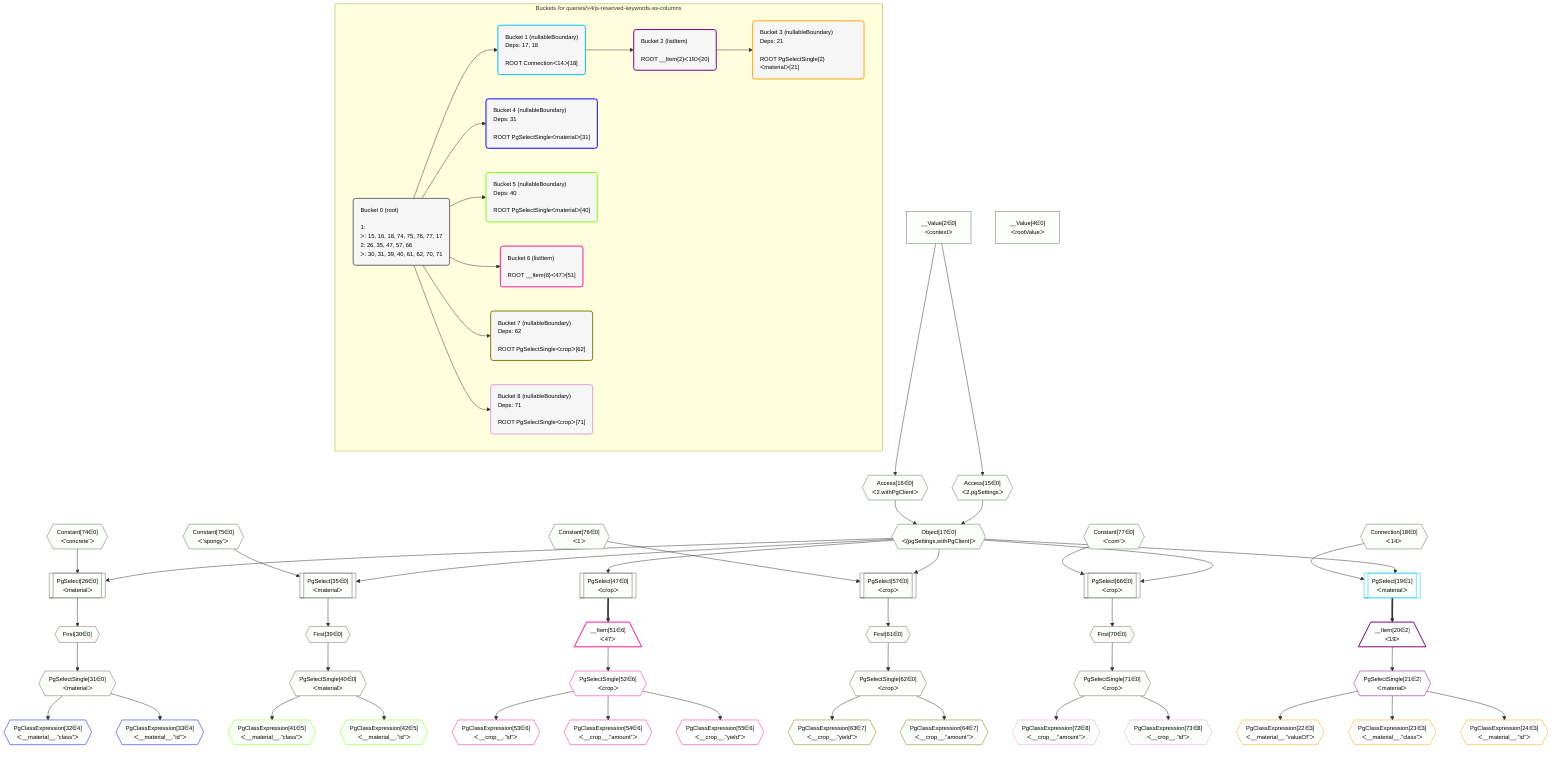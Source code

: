 %%{init: {'themeVariables': { 'fontSize': '12px'}}}%%
graph TD
    classDef path fill:#eee,stroke:#000,color:#000
    classDef plan fill:#fff,stroke-width:1px,color:#000
    classDef itemplan fill:#fff,stroke-width:2px,color:#000
    classDef unbatchedplan fill:#dff,stroke-width:1px,color:#000
    classDef sideeffectplan fill:#fcc,stroke-width:2px,color:#000
    classDef bucket fill:#f6f6f6,color:#000,stroke-width:2px,text-align:left


    %% plan dependencies
    Object17{{"Object[17∈0]<br />ᐸ{pgSettings,withPgClient}ᐳ"}}:::plan
    Access15{{"Access[15∈0]<br />ᐸ2.pgSettingsᐳ"}}:::plan
    Access16{{"Access[16∈0]<br />ᐸ2.withPgClientᐳ"}}:::plan
    Access15 & Access16 --> Object17
    PgSelect26[["PgSelect[26∈0]<br />ᐸmaterialᐳ"]]:::plan
    Constant74{{"Constant[74∈0]<br />ᐸ'concrete'ᐳ"}}:::plan
    Object17 & Constant74 --> PgSelect26
    PgSelect35[["PgSelect[35∈0]<br />ᐸmaterialᐳ"]]:::plan
    Constant75{{"Constant[75∈0]<br />ᐸ'spongy'ᐳ"}}:::plan
    Object17 & Constant75 --> PgSelect35
    PgSelect57[["PgSelect[57∈0]<br />ᐸcropᐳ"]]:::plan
    Constant76{{"Constant[76∈0]<br />ᐸ1ᐳ"}}:::plan
    Object17 & Constant76 --> PgSelect57
    PgSelect66[["PgSelect[66∈0]<br />ᐸcropᐳ"]]:::plan
    Constant77{{"Constant[77∈0]<br />ᐸ'corn'ᐳ"}}:::plan
    Object17 & Constant77 --> PgSelect66
    __Value2["__Value[2∈0]<br />ᐸcontextᐳ"]:::plan
    __Value2 --> Access15
    __Value2 --> Access16
    First30{{"First[30∈0]"}}:::plan
    PgSelect26 --> First30
    PgSelectSingle31{{"PgSelectSingle[31∈0]<br />ᐸmaterialᐳ"}}:::plan
    First30 --> PgSelectSingle31
    First39{{"First[39∈0]"}}:::plan
    PgSelect35 --> First39
    PgSelectSingle40{{"PgSelectSingle[40∈0]<br />ᐸmaterialᐳ"}}:::plan
    First39 --> PgSelectSingle40
    PgSelect47[["PgSelect[47∈0]<br />ᐸcropᐳ"]]:::plan
    Object17 --> PgSelect47
    First61{{"First[61∈0]"}}:::plan
    PgSelect57 --> First61
    PgSelectSingle62{{"PgSelectSingle[62∈0]<br />ᐸcropᐳ"}}:::plan
    First61 --> PgSelectSingle62
    First70{{"First[70∈0]"}}:::plan
    PgSelect66 --> First70
    PgSelectSingle71{{"PgSelectSingle[71∈0]<br />ᐸcropᐳ"}}:::plan
    First70 --> PgSelectSingle71
    __Value4["__Value[4∈0]<br />ᐸrootValueᐳ"]:::plan
    Connection18{{"Connection[18∈0]<br />ᐸ14ᐳ"}}:::plan
    PgSelect19[["PgSelect[19∈1]<br />ᐸmaterialᐳ"]]:::plan
    Object17 & Connection18 --> PgSelect19
    __Item20[/"__Item[20∈2]<br />ᐸ19ᐳ"\]:::itemplan
    PgSelect19 ==> __Item20
    PgSelectSingle21{{"PgSelectSingle[21∈2]<br />ᐸmaterialᐳ"}}:::plan
    __Item20 --> PgSelectSingle21
    PgClassExpression22{{"PgClassExpression[22∈3]<br />ᐸ__material__.”valueOf”ᐳ"}}:::plan
    PgSelectSingle21 --> PgClassExpression22
    PgClassExpression23{{"PgClassExpression[23∈3]<br />ᐸ__material__.”class”ᐳ"}}:::plan
    PgSelectSingle21 --> PgClassExpression23
    PgClassExpression24{{"PgClassExpression[24∈3]<br />ᐸ__material__.”id”ᐳ"}}:::plan
    PgSelectSingle21 --> PgClassExpression24
    PgClassExpression32{{"PgClassExpression[32∈4]<br />ᐸ__material__.”class”ᐳ"}}:::plan
    PgSelectSingle31 --> PgClassExpression32
    PgClassExpression33{{"PgClassExpression[33∈4]<br />ᐸ__material__.”id”ᐳ"}}:::plan
    PgSelectSingle31 --> PgClassExpression33
    PgClassExpression41{{"PgClassExpression[41∈5]<br />ᐸ__material__.”class”ᐳ"}}:::plan
    PgSelectSingle40 --> PgClassExpression41
    PgClassExpression42{{"PgClassExpression[42∈5]<br />ᐸ__material__.”id”ᐳ"}}:::plan
    PgSelectSingle40 --> PgClassExpression42
    __Item51[/"__Item[51∈6]<br />ᐸ47ᐳ"\]:::itemplan
    PgSelect47 ==> __Item51
    PgSelectSingle52{{"PgSelectSingle[52∈6]<br />ᐸcropᐳ"}}:::plan
    __Item51 --> PgSelectSingle52
    PgClassExpression53{{"PgClassExpression[53∈6]<br />ᐸ__crop__.”id”ᐳ"}}:::plan
    PgSelectSingle52 --> PgClassExpression53
    PgClassExpression54{{"PgClassExpression[54∈6]<br />ᐸ__crop__.”amount”ᐳ"}}:::plan
    PgSelectSingle52 --> PgClassExpression54
    PgClassExpression55{{"PgClassExpression[55∈6]<br />ᐸ__crop__.”yield”ᐳ"}}:::plan
    PgSelectSingle52 --> PgClassExpression55
    PgClassExpression63{{"PgClassExpression[63∈7]<br />ᐸ__crop__.”yield”ᐳ"}}:::plan
    PgSelectSingle62 --> PgClassExpression63
    PgClassExpression64{{"PgClassExpression[64∈7]<br />ᐸ__crop__.”amount”ᐳ"}}:::plan
    PgSelectSingle62 --> PgClassExpression64
    PgClassExpression72{{"PgClassExpression[72∈8]<br />ᐸ__crop__.”amount”ᐳ"}}:::plan
    PgSelectSingle71 --> PgClassExpression72
    PgClassExpression73{{"PgClassExpression[73∈8]<br />ᐸ__crop__.”id”ᐳ"}}:::plan
    PgSelectSingle71 --> PgClassExpression73

    %% define steps

    subgraph "Buckets for queries/v4/js-reserved-keywords-as-columns"
    Bucket0("Bucket 0 (root)<br /><br />1: <br />ᐳ: 15, 16, 18, 74, 75, 76, 77, 17<br />2: 26, 35, 47, 57, 66<br />ᐳ: 30, 31, 39, 40, 61, 62, 70, 71"):::bucket
    classDef bucket0 stroke:#696969
    class Bucket0,__Value2,__Value4,Access15,Access16,Object17,Connection18,PgSelect26,First30,PgSelectSingle31,PgSelect35,First39,PgSelectSingle40,PgSelect47,PgSelect57,First61,PgSelectSingle62,PgSelect66,First70,PgSelectSingle71,Constant74,Constant75,Constant76,Constant77 bucket0
    Bucket1("Bucket 1 (nullableBoundary)<br />Deps: 17, 18<br /><br />ROOT Connectionᐸ14ᐳ[18]"):::bucket
    classDef bucket1 stroke:#00bfff
    class Bucket1,PgSelect19 bucket1
    Bucket2("Bucket 2 (listItem)<br /><br />ROOT __Item{2}ᐸ19ᐳ[20]"):::bucket
    classDef bucket2 stroke:#7f007f
    class Bucket2,__Item20,PgSelectSingle21 bucket2
    Bucket3("Bucket 3 (nullableBoundary)<br />Deps: 21<br /><br />ROOT PgSelectSingle{2}ᐸmaterialᐳ[21]"):::bucket
    classDef bucket3 stroke:#ffa500
    class Bucket3,PgClassExpression22,PgClassExpression23,PgClassExpression24 bucket3
    Bucket4("Bucket 4 (nullableBoundary)<br />Deps: 31<br /><br />ROOT PgSelectSingleᐸmaterialᐳ[31]"):::bucket
    classDef bucket4 stroke:#0000ff
    class Bucket4,PgClassExpression32,PgClassExpression33 bucket4
    Bucket5("Bucket 5 (nullableBoundary)<br />Deps: 40<br /><br />ROOT PgSelectSingleᐸmaterialᐳ[40]"):::bucket
    classDef bucket5 stroke:#7fff00
    class Bucket5,PgClassExpression41,PgClassExpression42 bucket5
    Bucket6("Bucket 6 (listItem)<br /><br />ROOT __Item{6}ᐸ47ᐳ[51]"):::bucket
    classDef bucket6 stroke:#ff1493
    class Bucket6,__Item51,PgSelectSingle52,PgClassExpression53,PgClassExpression54,PgClassExpression55 bucket6
    Bucket7("Bucket 7 (nullableBoundary)<br />Deps: 62<br /><br />ROOT PgSelectSingleᐸcropᐳ[62]"):::bucket
    classDef bucket7 stroke:#808000
    class Bucket7,PgClassExpression63,PgClassExpression64 bucket7
    Bucket8("Bucket 8 (nullableBoundary)<br />Deps: 71<br /><br />ROOT PgSelectSingleᐸcropᐳ[71]"):::bucket
    classDef bucket8 stroke:#dda0dd
    class Bucket8,PgClassExpression72,PgClassExpression73 bucket8
    Bucket0 --> Bucket1 & Bucket4 & Bucket5 & Bucket6 & Bucket7 & Bucket8
    Bucket1 --> Bucket2
    Bucket2 --> Bucket3
    classDef unary fill:#fafffa,borderWidth:8px
    class Object17,PgSelect26,PgSelect35,PgSelect57,PgSelect66,Access15,Access16,First30,PgSelectSingle31,First39,PgSelectSingle40,PgSelect47,First61,PgSelectSingle62,First70,PgSelectSingle71,__Value2,__Value4,Connection18,Constant74,Constant75,Constant76,Constant77,PgSelect19,PgClassExpression32,PgClassExpression33,PgClassExpression41,PgClassExpression42,PgClassExpression63,PgClassExpression64,PgClassExpression72,PgClassExpression73 unary
    end